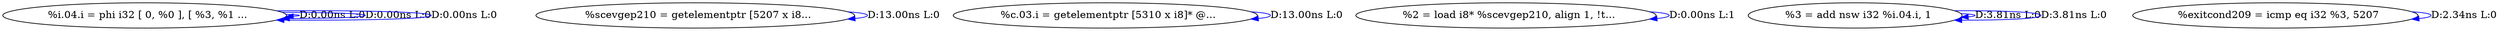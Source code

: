 digraph {
Node0x414eb40[label="  %i.04.i = phi i32 [ 0, %0 ], [ %3, %1 ..."];
Node0x414eb40 -> Node0x414eb40[label="D:0.00ns L:0",color=blue];
Node0x414eb40 -> Node0x414eb40[label="D:0.00ns L:0",color=blue];
Node0x414eb40 -> Node0x414eb40[label="D:0.00ns L:0",color=blue];
Node0x414ec80[label="  %scevgep210 = getelementptr [5207 x i8..."];
Node0x414ec80 -> Node0x414ec80[label="D:13.00ns L:0",color=blue];
Node0x414edc0[label="  %c.03.i = getelementptr [5310 x i8]* @..."];
Node0x414edc0 -> Node0x414edc0[label="D:13.00ns L:0",color=blue];
Node0x414ef00[label="  %2 = load i8* %scevgep210, align 1, !t..."];
Node0x414ef00 -> Node0x414ef00[label="D:0.00ns L:1",color=blue];
Node0x414f180[label="  %3 = add nsw i32 %i.04.i, 1"];
Node0x414f180 -> Node0x414f180[label="D:3.81ns L:0",color=blue];
Node0x414f180 -> Node0x414f180[label="D:3.81ns L:0",color=blue];
Node0x414f2c0[label="  %exitcond209 = icmp eq i32 %3, 5207"];
Node0x414f2c0 -> Node0x414f2c0[label="D:2.34ns L:0",color=blue];
}
